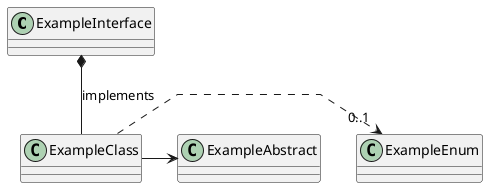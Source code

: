 @startuml
skinparam linetype polyline

'!gen_java tests.data.ExampleClass
'!gen_java tests.data.ExampleAbstract
'!gen_java tests.data.ExampleInterface
'!gen_java tests.data.ExampleEnum: LOW HIGH

ExampleInterface *-- ExampleClass : implements
ExampleClass .> "0..1" ExampleEnum
ExampleClass -> ExampleAbstract

@enduml